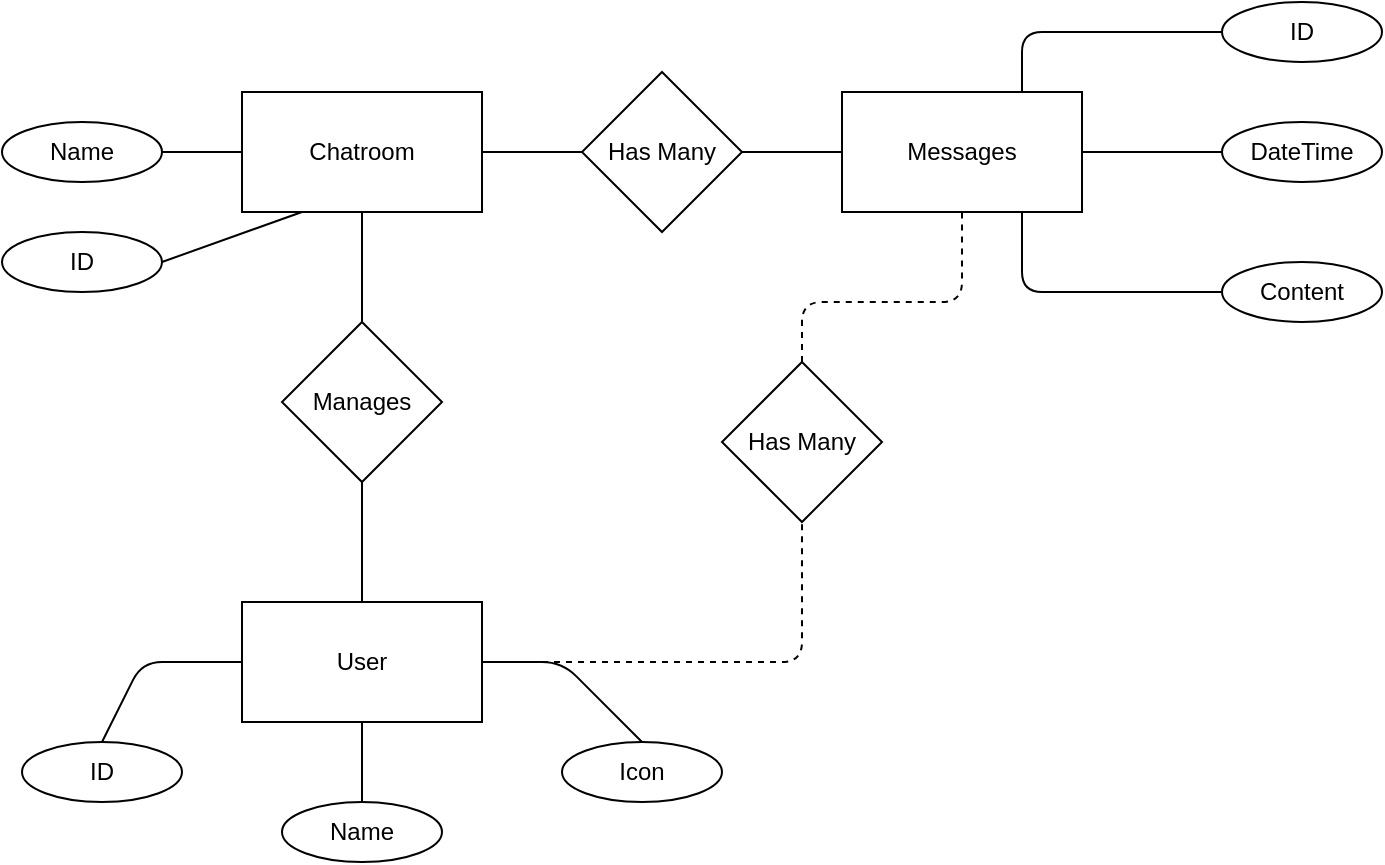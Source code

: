 <mxfile version="14.2.4" type="device"><diagram id="jAgEnCL1FPQRQ5mzSe5I" name="Page-1"><mxGraphModel dx="1422" dy="735" grid="1" gridSize="10" guides="1" tooltips="1" connect="1" arrows="1" fold="1" page="1" pageScale="1" pageWidth="850" pageHeight="1100" math="0" shadow="0"><root><mxCell id="0"/><mxCell id="1" parent="0"/><mxCell id="oO5eKcZ5UB9xBVwLuaeZ-1" value="User" style="rounded=0;whiteSpace=wrap;html=1;" parent="1" vertex="1"><mxGeometry x="170" y="320" width="120" height="60" as="geometry"/></mxCell><mxCell id="oO5eKcZ5UB9xBVwLuaeZ-2" value="Has Many" style="rhombus;whiteSpace=wrap;html=1;" parent="1" vertex="1"><mxGeometry x="340" y="55" width="80" height="80" as="geometry"/></mxCell><mxCell id="oO5eKcZ5UB9xBVwLuaeZ-3" value="Chatroom" style="rounded=0;whiteSpace=wrap;html=1;" parent="1" vertex="1"><mxGeometry x="170" y="65" width="120" height="60" as="geometry"/></mxCell><mxCell id="oO5eKcZ5UB9xBVwLuaeZ-4" value="ID" style="ellipse;whiteSpace=wrap;html=1;" parent="1" vertex="1"><mxGeometry x="60" y="390" width="80" height="30" as="geometry"/></mxCell><mxCell id="oO5eKcZ5UB9xBVwLuaeZ-5" value="Name" style="ellipse;whiteSpace=wrap;html=1;" parent="1" vertex="1"><mxGeometry x="190" y="420" width="80" height="30" as="geometry"/></mxCell><mxCell id="oO5eKcZ5UB9xBVwLuaeZ-6" value="Icon" style="ellipse;whiteSpace=wrap;html=1;" parent="1" vertex="1"><mxGeometry x="330" y="390" width="80" height="30" as="geometry"/></mxCell><mxCell id="oO5eKcZ5UB9xBVwLuaeZ-7" value="Messages" style="rounded=0;whiteSpace=wrap;html=1;" parent="1" vertex="1"><mxGeometry x="470" y="65" width="120" height="60" as="geometry"/></mxCell><mxCell id="oO5eKcZ5UB9xBVwLuaeZ-10" value="ID" style="ellipse;whiteSpace=wrap;html=1;" parent="1" vertex="1"><mxGeometry x="50" y="135" width="80" height="30" as="geometry"/></mxCell><mxCell id="oO5eKcZ5UB9xBVwLuaeZ-12" value="ID" style="ellipse;whiteSpace=wrap;html=1;" parent="1" vertex="1"><mxGeometry x="660" y="20" width="80" height="30" as="geometry"/></mxCell><mxCell id="oO5eKcZ5UB9xBVwLuaeZ-13" value="Content" style="ellipse;whiteSpace=wrap;html=1;" parent="1" vertex="1"><mxGeometry x="660" y="150" width="80" height="30" as="geometry"/></mxCell><mxCell id="oO5eKcZ5UB9xBVwLuaeZ-14" value="Manages" style="rhombus;whiteSpace=wrap;html=1;" parent="1" vertex="1"><mxGeometry x="190" y="180" width="80" height="80" as="geometry"/></mxCell><mxCell id="oO5eKcZ5UB9xBVwLuaeZ-17" value="&lt;div&gt;Name&lt;/div&gt;" style="ellipse;whiteSpace=wrap;html=1;" parent="1" vertex="1"><mxGeometry x="50" y="80" width="80" height="30" as="geometry"/></mxCell><mxCell id="oO5eKcZ5UB9xBVwLuaeZ-18" value="" style="endArrow=none;html=1;entryX=1;entryY=0.5;entryDx=0;entryDy=0;exitX=0;exitY=0.5;exitDx=0;exitDy=0;" parent="1" source="oO5eKcZ5UB9xBVwLuaeZ-3" target="oO5eKcZ5UB9xBVwLuaeZ-17" edge="1"><mxGeometry width="50" height="50" relative="1" as="geometry"><mxPoint x="50" y="135" as="sourcePoint"/><mxPoint x="100" y="85" as="targetPoint"/></mxGeometry></mxCell><mxCell id="oO5eKcZ5UB9xBVwLuaeZ-19" value="" style="endArrow=none;html=1;exitX=1;exitY=0.5;exitDx=0;exitDy=0;entryX=0.25;entryY=1;entryDx=0;entryDy=0;" parent="1" source="oO5eKcZ5UB9xBVwLuaeZ-10" target="oO5eKcZ5UB9xBVwLuaeZ-3" edge="1"><mxGeometry width="50" height="50" relative="1" as="geometry"><mxPoint x="150" y="205" as="sourcePoint"/><mxPoint x="200" y="155" as="targetPoint"/></mxGeometry></mxCell><mxCell id="oO5eKcZ5UB9xBVwLuaeZ-21" value="" style="endArrow=none;html=1;exitX=1;exitY=0.5;exitDx=0;exitDy=0;entryX=0;entryY=0.5;entryDx=0;entryDy=0;" parent="1" source="oO5eKcZ5UB9xBVwLuaeZ-2" target="oO5eKcZ5UB9xBVwLuaeZ-7" edge="1"><mxGeometry width="50" height="50" relative="1" as="geometry"><mxPoint x="480" y="190" as="sourcePoint"/><mxPoint x="530" y="140" as="targetPoint"/></mxGeometry></mxCell><mxCell id="oO5eKcZ5UB9xBVwLuaeZ-22" value="" style="endArrow=none;html=1;exitX=1;exitY=0.5;exitDx=0;exitDy=0;entryX=0;entryY=0.5;entryDx=0;entryDy=0;" parent="1" source="oO5eKcZ5UB9xBVwLuaeZ-3" target="oO5eKcZ5UB9xBVwLuaeZ-2" edge="1"><mxGeometry width="50" height="50" relative="1" as="geometry"><mxPoint x="290" y="160" as="sourcePoint"/><mxPoint x="340" y="110" as="targetPoint"/></mxGeometry></mxCell><mxCell id="oO5eKcZ5UB9xBVwLuaeZ-23" value="" style="endArrow=none;html=1;exitX=0.75;exitY=0;exitDx=0;exitDy=0;entryX=0;entryY=0.5;entryDx=0;entryDy=0;" parent="1" source="oO5eKcZ5UB9xBVwLuaeZ-7" target="oO5eKcZ5UB9xBVwLuaeZ-12" edge="1"><mxGeometry width="50" height="50" relative="1" as="geometry"><mxPoint x="620" y="120" as="sourcePoint"/><mxPoint x="670" y="70" as="targetPoint"/><Array as="points"><mxPoint x="560" y="35"/></Array></mxGeometry></mxCell><mxCell id="oO5eKcZ5UB9xBVwLuaeZ-24" value="" style="endArrow=none;html=1;exitX=0.75;exitY=1;exitDx=0;exitDy=0;entryX=0;entryY=0.5;entryDx=0;entryDy=0;" parent="1" source="oO5eKcZ5UB9xBVwLuaeZ-7" target="oO5eKcZ5UB9xBVwLuaeZ-13" edge="1"><mxGeometry width="50" height="50" relative="1" as="geometry"><mxPoint x="620" y="200" as="sourcePoint"/><mxPoint x="670" y="150" as="targetPoint"/><Array as="points"><mxPoint x="560" y="165"/></Array></mxGeometry></mxCell><mxCell id="oO5eKcZ5UB9xBVwLuaeZ-25" value="DateTime" style="ellipse;whiteSpace=wrap;html=1;" parent="1" vertex="1"><mxGeometry x="660" y="80" width="80" height="30" as="geometry"/></mxCell><mxCell id="oO5eKcZ5UB9xBVwLuaeZ-26" value="" style="endArrow=none;html=1;exitX=1;exitY=0.5;exitDx=0;exitDy=0;entryX=0;entryY=0.5;entryDx=0;entryDy=0;" parent="1" source="oO5eKcZ5UB9xBVwLuaeZ-7" target="oO5eKcZ5UB9xBVwLuaeZ-25" edge="1"><mxGeometry width="50" height="50" relative="1" as="geometry"><mxPoint x="590" y="130" as="sourcePoint"/><mxPoint x="640" y="80" as="targetPoint"/></mxGeometry></mxCell><mxCell id="oO5eKcZ5UB9xBVwLuaeZ-28" value="" style="endArrow=none;html=1;entryX=0.5;entryY=1;entryDx=0;entryDy=0;exitX=0.5;exitY=0;exitDx=0;exitDy=0;" parent="1" source="oO5eKcZ5UB9xBVwLuaeZ-5" target="oO5eKcZ5UB9xBVwLuaeZ-1" edge="1"><mxGeometry width="50" height="50" relative="1" as="geometry"><mxPoint x="170" y="440" as="sourcePoint"/><mxPoint x="220" y="390" as="targetPoint"/></mxGeometry></mxCell><mxCell id="oO5eKcZ5UB9xBVwLuaeZ-29" value="" style="endArrow=none;html=1;exitX=0.5;exitY=0;exitDx=0;exitDy=0;entryX=1;entryY=0.5;entryDx=0;entryDy=0;" parent="1" source="oO5eKcZ5UB9xBVwLuaeZ-6" target="oO5eKcZ5UB9xBVwLuaeZ-1" edge="1"><mxGeometry width="50" height="50" relative="1" as="geometry"><mxPoint x="340" y="380" as="sourcePoint"/><mxPoint x="390" y="330" as="targetPoint"/><Array as="points"><mxPoint x="330" y="350"/></Array></mxGeometry></mxCell><mxCell id="oO5eKcZ5UB9xBVwLuaeZ-30" value="" style="endArrow=none;html=1;entryX=0;entryY=0.5;entryDx=0;entryDy=0;exitX=0.5;exitY=0;exitDx=0;exitDy=0;" parent="1" source="oO5eKcZ5UB9xBVwLuaeZ-4" target="oO5eKcZ5UB9xBVwLuaeZ-1" edge="1"><mxGeometry width="50" height="50" relative="1" as="geometry"><mxPoint x="80" y="390" as="sourcePoint"/><mxPoint x="130" y="340" as="targetPoint"/><Array as="points"><mxPoint x="120" y="350"/></Array></mxGeometry></mxCell><mxCell id="oO5eKcZ5UB9xBVwLuaeZ-31" value="" style="endArrow=none;html=1;exitX=0.5;exitY=0;exitDx=0;exitDy=0;" parent="1" source="oO5eKcZ5UB9xBVwLuaeZ-1" target="oO5eKcZ5UB9xBVwLuaeZ-14" edge="1"><mxGeometry width="50" height="50" relative="1" as="geometry"><mxPoint x="370" y="310" as="sourcePoint"/><mxPoint x="420" y="260" as="targetPoint"/></mxGeometry></mxCell><mxCell id="oO5eKcZ5UB9xBVwLuaeZ-32" value="" style="endArrow=none;html=1;exitX=0.5;exitY=0;exitDx=0;exitDy=0;entryX=0.5;entryY=1;entryDx=0;entryDy=0;" parent="1" source="oO5eKcZ5UB9xBVwLuaeZ-14" target="oO5eKcZ5UB9xBVwLuaeZ-3" edge="1"><mxGeometry width="50" height="50" relative="1" as="geometry"><mxPoint x="140" y="220" as="sourcePoint"/><mxPoint x="190" y="170" as="targetPoint"/></mxGeometry></mxCell><mxCell id="oO5eKcZ5UB9xBVwLuaeZ-33" value="Has Many" style="rhombus;whiteSpace=wrap;html=1;" parent="1" vertex="1"><mxGeometry x="410" y="200" width="80" height="80" as="geometry"/></mxCell><mxCell id="oO5eKcZ5UB9xBVwLuaeZ-34" value="" style="endArrow=none;html=1;exitX=1;exitY=0.5;exitDx=0;exitDy=0;entryX=0.5;entryY=1;entryDx=0;entryDy=0;dashed=1;" parent="1" source="oO5eKcZ5UB9xBVwLuaeZ-1" target="oO5eKcZ5UB9xBVwLuaeZ-33" edge="1"><mxGeometry width="50" height="50" relative="1" as="geometry"><mxPoint x="460" y="370" as="sourcePoint"/><mxPoint x="510" y="320" as="targetPoint"/><Array as="points"><mxPoint x="450" y="350"/></Array></mxGeometry></mxCell><mxCell id="oO5eKcZ5UB9xBVwLuaeZ-35" value="" style="endArrow=none;html=1;entryX=0.5;entryY=1;entryDx=0;entryDy=0;exitX=0.5;exitY=0;exitDx=0;exitDy=0;dashed=1;" parent="1" source="oO5eKcZ5UB9xBVwLuaeZ-33" target="oO5eKcZ5UB9xBVwLuaeZ-7" edge="1"><mxGeometry width="50" height="50" relative="1" as="geometry"><mxPoint x="520" y="290" as="sourcePoint"/><mxPoint x="570" y="240" as="targetPoint"/><Array as="points"><mxPoint x="450" y="170"/><mxPoint x="530" y="170"/></Array></mxGeometry></mxCell></root></mxGraphModel></diagram></mxfile>